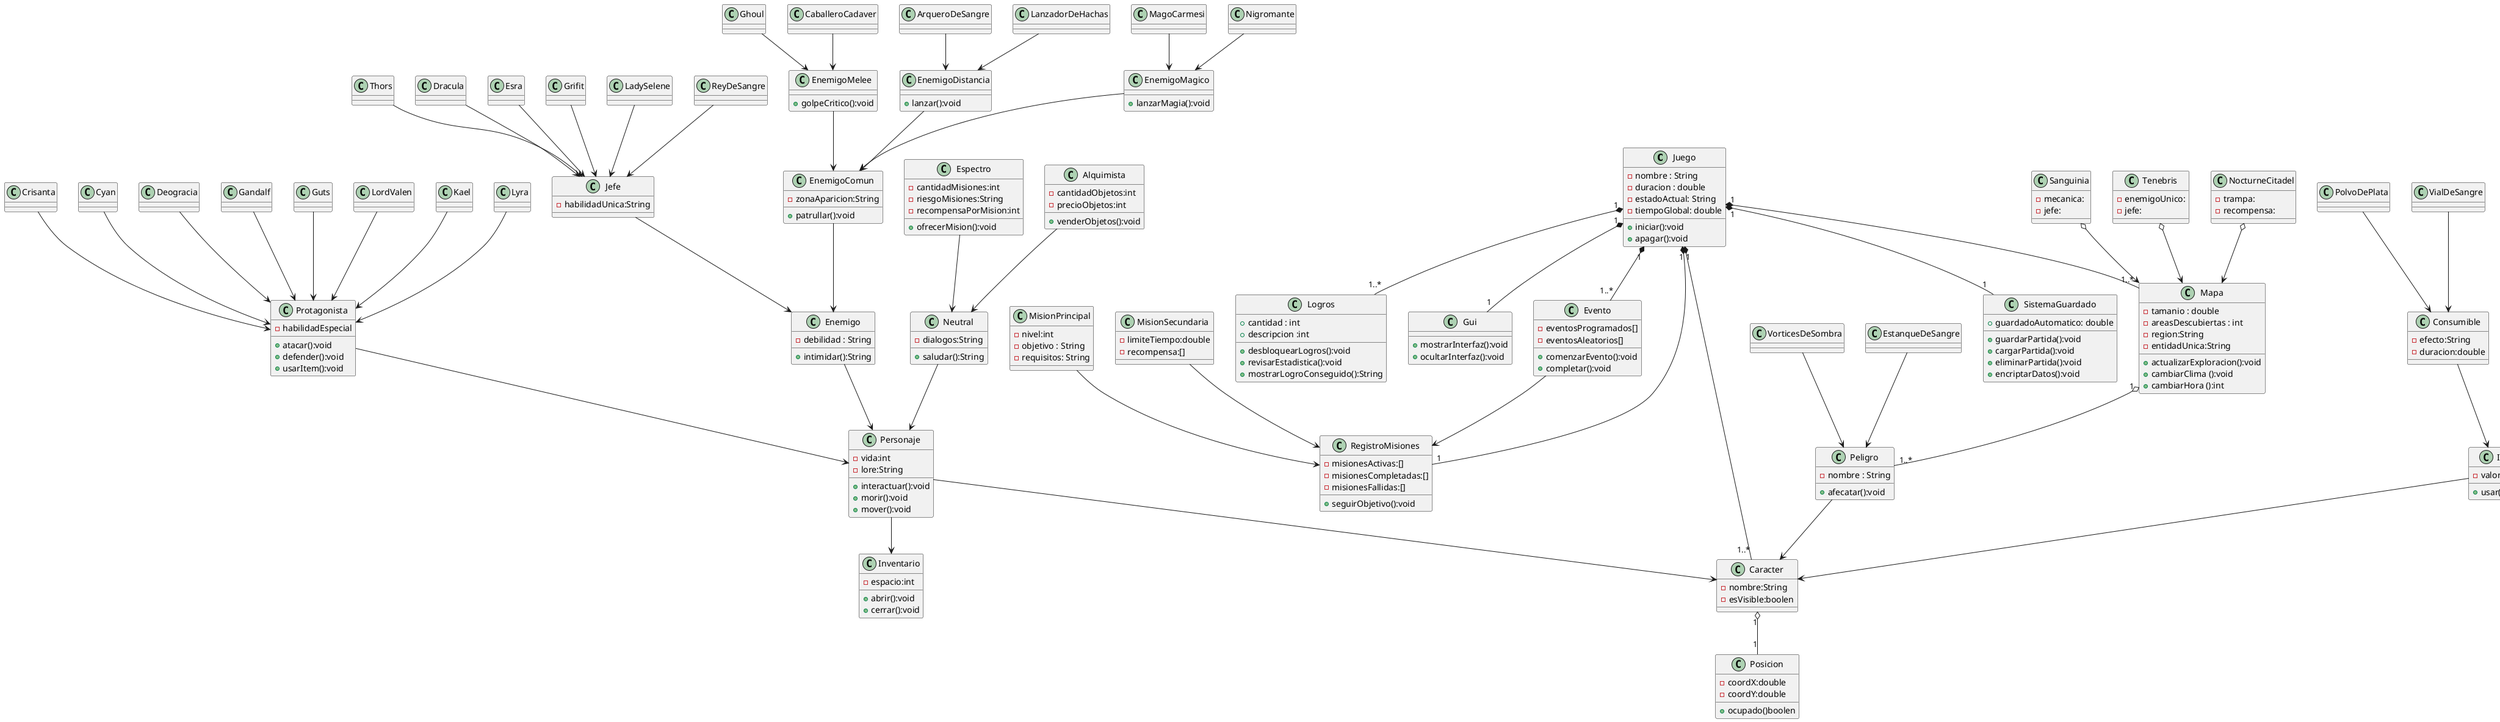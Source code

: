 @startuml
Class Juego{
-nombre : String
-duracion : double
-estadoActual: String
-tiempoGlobal: double

+iniciar():void
+apagar():void
}
Class Evento{
-eventosProgramados[]
-eventosAleatorios[]
+comenzarEvento():void
+completar():void
}
CLass RegistroMisiones{
-misionesActivas:[]
-misionesCompletadas:[]
-misionesFallidas:[]
+seguirObjetivo():void
}
CLass MisionPrincipal{
-nivel:int
-objetivo : String
-requisitos: String
}
Class MisionSecundaria{
-limiteTiempo:double
-recompensa:[]
}

Class Caracter{
-nombre:String
-esVisible:boolen

}
Class Posicion{
-coordX:double
-coordY:double
+ocupado()boolen
}
Class SistemaGuardado{
+guardadoAutomatico: double

+guardarPartida():void
+cargarPartida():void
+eliminarPartida():void
+encriptarDatos():void

}

Class Logros{
+cantidad : int
+descripcion :int

+desbloquearLogros():void
+revisarEstadistica():void
+mostrarLogroConseguido():String

}
Class Gui{
+mostrarInterfaz():void
+ocultarInterfaz():void

}
Class Inventario{
-espacio:int
+abrir():void
+cerrar():void
}
Class Personaje{
-vida:int
-lore:String
+interactuar():void
+morir():void
+mover():void
}

Class Protagonista{
-habilidadEspecial

+atacar():void
+defender():void
+usarItem():void

}

Class Crisanta{}
Class Cyan{}
Class Deogracia{}
Class Gandalf{}
Class Guts{}
Class LordValen{}
CLass Kael{}
Class Lyra{}

Class Enemigo{
-debilidad : String
+intimidar():String

}
Class Jefe {
-habilidadUnica:String
}
Class Thors{}
Class Dracula {}
Class Esra{}
Class Grifit{}
Class LadySelene{}
Class ReyDeSangre{}

Class EnemigoComun{
-zonaAparicion:String
+patrullar():void

}

Class Ghoul{}
Class ArqueroDeSangre{}
Class LanzadorDeHachas{}
Class MagoCarmesi{}
Class Nigromante{}
Class CaballeroCadaver{}

Class EnemigoMelee{
+golpeCritico():void
}
Class EnemigoDistancia{
+lanzar():void
}

Class EnemigoMagico{
+lanzarMagia():void
}

Class Neutral{
-dialogos:String
+saludar():String
}

Class Espectro{
-cantidadMisiones:int
-riesgoMisiones:String
-recompensaPorMision:int
+ofrecerMision():void
}

Class Alquimista{
-cantidadObjetos:int
-precioObjetos:int
+venderObjetos():void
}

Class Mapa {
-tamanio : double
-areasDescubiertas : int
-region:String
-entidadUnica:String

+actualizarExploracion():void
+cambiarClima ():void
+cambiarHora ():int
}

Class Peligro {
-nombre : String
+afecatar():void
}
Class VorticesDeSombra{}
Class EstanqueDeSangre{}

Class Sanguinia {
-mecanica:
-jefe:

}
Class Tenebris {
-enemigoUnico:
-jefe:
}

Class NocturneCitadel{
-trampa:
-recompensa:

}
Class Item {
-valor :int
+usar():void
}
Class Consumible{
-efecto:String
-duracion:double
}
Class Reliquia{
-efecto:String
}
Class Trampa{
-danio: int
}
Class PolvoDePlata{}
Class VialDeSangre{}
Class AnilloDeUmbra{}
Class CapaNocturna{}
Class BombaDeHumo{}
Class EstacaAutomatica{}












Juego "1" *-- "1..*"Evento
Juego "1" *-- "1" RegistroMisiones
Evento --> RegistroMisiones
MisionPrincipal --> RegistroMisiones
MisionSecundaria --> RegistroMisiones
Juego "1" *-- "1" Gui
Juego "1" *-- "1"SistemaGuardado
Juego "1" *-- "1..*"Logros
Juego "1" *-- "1..*"Caracter
Juego "1" *-- "1..*" Mapa
Mapa "1" o-- "1..*" Peligro
NocturneCitadel o--> Mapa
Tenebris o--> Mapa
Sanguinia o--> Mapa
Caracter "1" o-- "1" Posicion
Personaje --> Caracter
Protagonista --> Personaje
Enemigo --> Personaje
Neutral --> Personaje
Espectro --> Neutral
Alquimista --> Neutral
Jefe --> Enemigo
Thors --> Jefe
Dracula --> Jefe
Esra --> Jefe
Grifit --> Jefe
LadySelene--> Jefe
ReyDeSangre --> Jefe
EnemigoComun --> Enemigo
EnemigoMelee --> EnemigoComun
EnemigoDistancia --> EnemigoComun
EnemigoMagico --> EnemigoComun
Ghoul --> EnemigoMelee
CaballeroCadaver --> EnemigoMelee
ArqueroDeSangre --> EnemigoDistancia
LanzadorDeHachas --> EnemigoDistancia
Nigromante --> EnemigoMagico
MagoCarmesi --> EnemigoMagico
Crisanta --> Protagonista
Cyan --> Protagonista
Deogracia --> Protagonista
Gandalf --> Protagonista
Guts --> Protagonista
LordValen --> Protagonista
Kael --> Protagonista
Lyra --> Protagonista
Item --> Caracter
Peligro --> Caracter
Consumible --> Item
Reliquia--> Item
Trampa --> Item
PolvoDePlata--> Consumible
VialDeSangre--> Consumible
AnilloDeUmbra--> Reliquia
CapaNocturna--> Reliquia
BombaDeHumo--> Trampa
EstacaAutomatica--> Trampa
VorticesDeSombra--> Peligro
EstanqueDeSangre--> Peligro
Personaje --> Inventario








@enduml